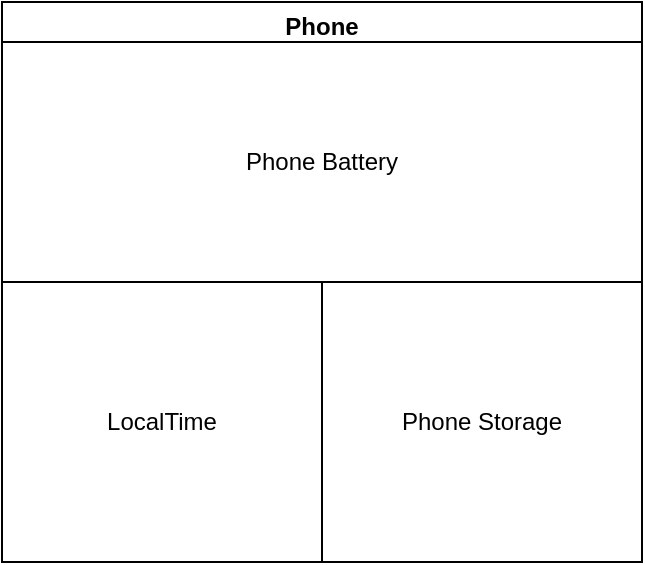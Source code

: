 <mxfile version="15.9.1" type="device"><diagram id="Ey8n4GMK8C7E4zknQvCi" name="Page-1"><mxGraphModel dx="997" dy="548" grid="1" gridSize="10" guides="1" tooltips="1" connect="1" arrows="1" fold="1" page="1" pageScale="1" pageWidth="850" pageHeight="1100" math="0" shadow="0"><root><mxCell id="0"/><mxCell id="1" parent="0"/><mxCell id="NDe4OQdMzoKCGd1TgGUi-2" value="Phone" style="swimlane;" vertex="1" parent="1"><mxGeometry x="135" y="140" width="320" height="280" as="geometry"/></mxCell><mxCell id="NDe4OQdMzoKCGd1TgGUi-3" value="Phone Battery" style="rounded=0;whiteSpace=wrap;html=1;" vertex="1" parent="NDe4OQdMzoKCGd1TgGUi-2"><mxGeometry y="20" width="320" height="120" as="geometry"/></mxCell><mxCell id="NDe4OQdMzoKCGd1TgGUi-4" value="LocalTime" style="rounded=0;whiteSpace=wrap;html=1;" vertex="1" parent="NDe4OQdMzoKCGd1TgGUi-2"><mxGeometry y="140" width="160" height="140" as="geometry"/></mxCell><mxCell id="NDe4OQdMzoKCGd1TgGUi-8" value="Phone Storage" style="rounded=0;whiteSpace=wrap;html=1;" vertex="1" parent="NDe4OQdMzoKCGd1TgGUi-2"><mxGeometry x="160" y="140" width="160" height="140" as="geometry"/></mxCell></root></mxGraphModel></diagram></mxfile>
